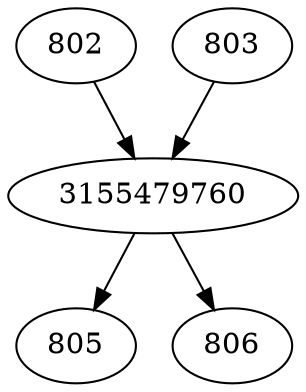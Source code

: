 strict digraph  {
802;
803;
805;
806;
3155479760;
802 -> 3155479760;
803 -> 3155479760;
3155479760 -> 805;
3155479760 -> 806;
}
